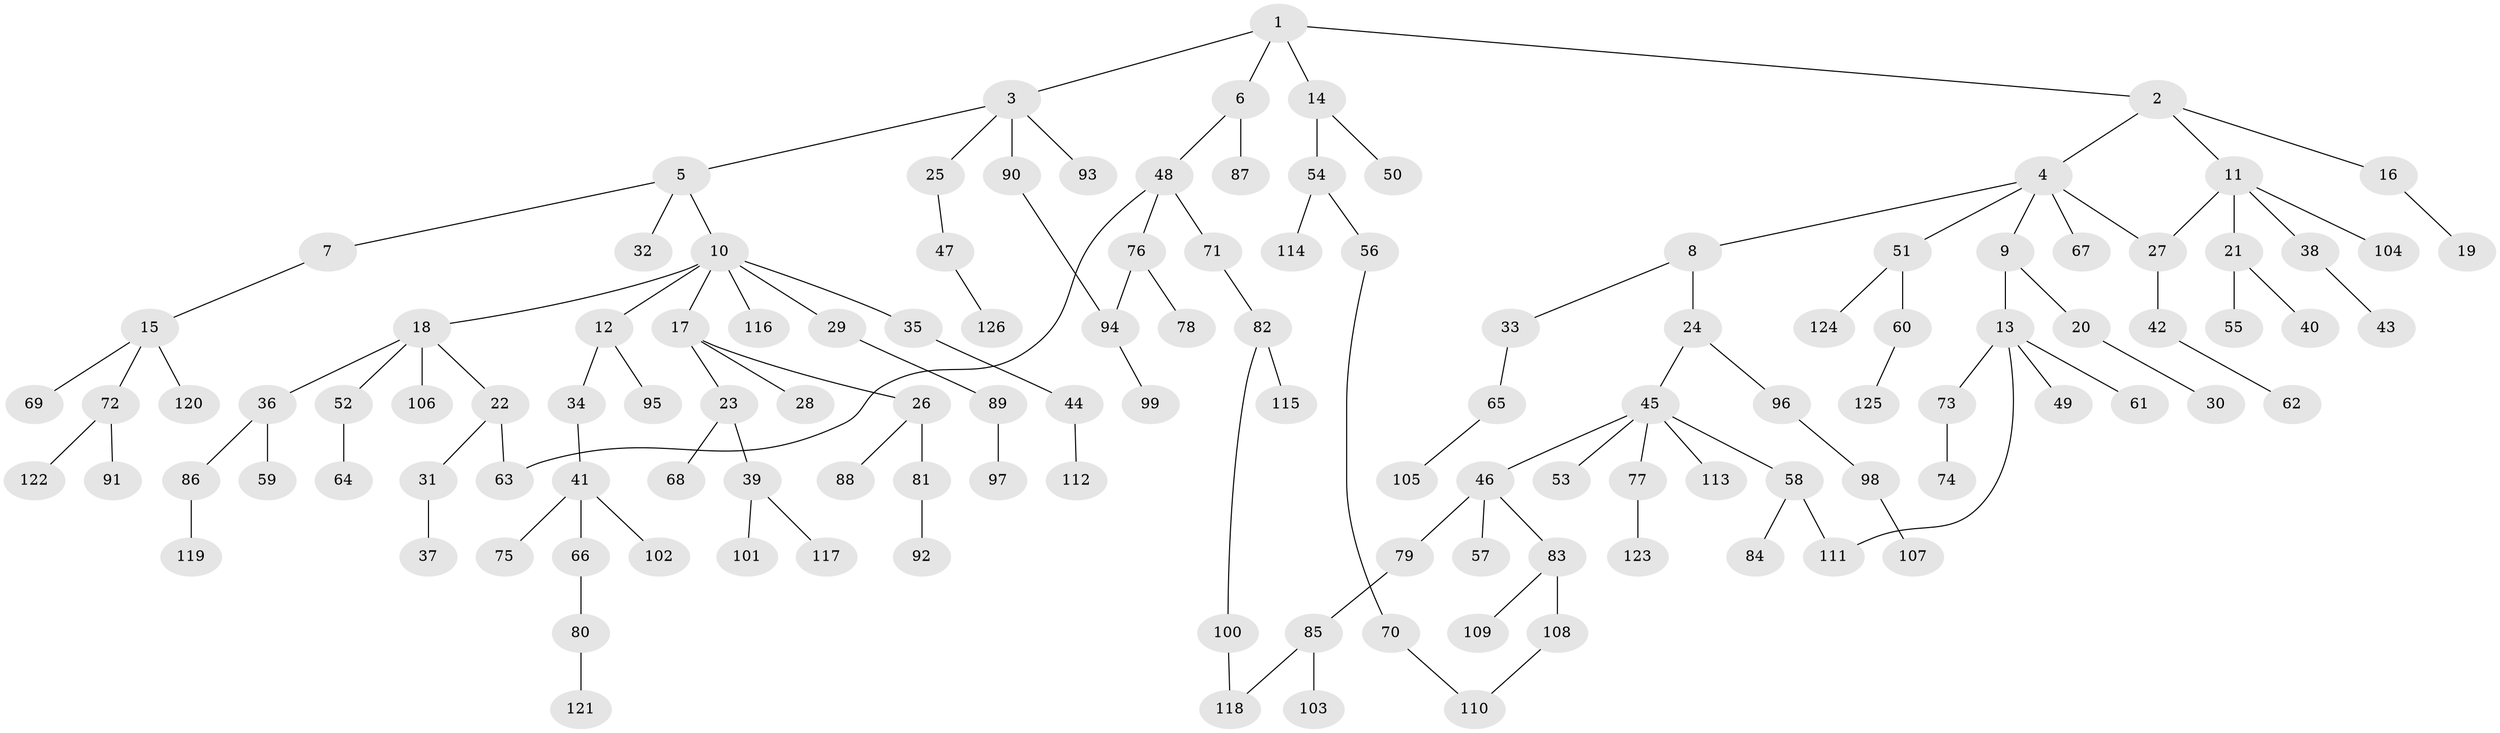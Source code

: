 // coarse degree distribution, {6: 0.031746031746031744, 1: 0.3333333333333333, 3: 0.19047619047619047, 2: 0.36507936507936506, 4: 0.06349206349206349, 5: 0.015873015873015872}
// Generated by graph-tools (version 1.1) at 2025/36/03/04/25 23:36:08]
// undirected, 126 vertices, 131 edges
graph export_dot {
  node [color=gray90,style=filled];
  1;
  2;
  3;
  4;
  5;
  6;
  7;
  8;
  9;
  10;
  11;
  12;
  13;
  14;
  15;
  16;
  17;
  18;
  19;
  20;
  21;
  22;
  23;
  24;
  25;
  26;
  27;
  28;
  29;
  30;
  31;
  32;
  33;
  34;
  35;
  36;
  37;
  38;
  39;
  40;
  41;
  42;
  43;
  44;
  45;
  46;
  47;
  48;
  49;
  50;
  51;
  52;
  53;
  54;
  55;
  56;
  57;
  58;
  59;
  60;
  61;
  62;
  63;
  64;
  65;
  66;
  67;
  68;
  69;
  70;
  71;
  72;
  73;
  74;
  75;
  76;
  77;
  78;
  79;
  80;
  81;
  82;
  83;
  84;
  85;
  86;
  87;
  88;
  89;
  90;
  91;
  92;
  93;
  94;
  95;
  96;
  97;
  98;
  99;
  100;
  101;
  102;
  103;
  104;
  105;
  106;
  107;
  108;
  109;
  110;
  111;
  112;
  113;
  114;
  115;
  116;
  117;
  118;
  119;
  120;
  121;
  122;
  123;
  124;
  125;
  126;
  1 -- 2;
  1 -- 3;
  1 -- 6;
  1 -- 14;
  2 -- 4;
  2 -- 11;
  2 -- 16;
  3 -- 5;
  3 -- 25;
  3 -- 90;
  3 -- 93;
  4 -- 8;
  4 -- 9;
  4 -- 27;
  4 -- 51;
  4 -- 67;
  5 -- 7;
  5 -- 10;
  5 -- 32;
  6 -- 48;
  6 -- 87;
  7 -- 15;
  8 -- 24;
  8 -- 33;
  9 -- 13;
  9 -- 20;
  10 -- 12;
  10 -- 17;
  10 -- 18;
  10 -- 29;
  10 -- 35;
  10 -- 116;
  11 -- 21;
  11 -- 38;
  11 -- 104;
  11 -- 27;
  12 -- 34;
  12 -- 95;
  13 -- 49;
  13 -- 61;
  13 -- 73;
  13 -- 111;
  14 -- 50;
  14 -- 54;
  15 -- 69;
  15 -- 72;
  15 -- 120;
  16 -- 19;
  17 -- 23;
  17 -- 26;
  17 -- 28;
  18 -- 22;
  18 -- 36;
  18 -- 52;
  18 -- 106;
  20 -- 30;
  21 -- 40;
  21 -- 55;
  22 -- 31;
  22 -- 63;
  23 -- 39;
  23 -- 68;
  24 -- 45;
  24 -- 96;
  25 -- 47;
  26 -- 81;
  26 -- 88;
  27 -- 42;
  29 -- 89;
  31 -- 37;
  33 -- 65;
  34 -- 41;
  35 -- 44;
  36 -- 59;
  36 -- 86;
  38 -- 43;
  39 -- 101;
  39 -- 117;
  41 -- 66;
  41 -- 75;
  41 -- 102;
  42 -- 62;
  44 -- 112;
  45 -- 46;
  45 -- 53;
  45 -- 58;
  45 -- 77;
  45 -- 113;
  46 -- 57;
  46 -- 79;
  46 -- 83;
  47 -- 126;
  48 -- 71;
  48 -- 76;
  48 -- 63;
  51 -- 60;
  51 -- 124;
  52 -- 64;
  54 -- 56;
  54 -- 114;
  56 -- 70;
  58 -- 84;
  58 -- 111;
  60 -- 125;
  65 -- 105;
  66 -- 80;
  70 -- 110;
  71 -- 82;
  72 -- 91;
  72 -- 122;
  73 -- 74;
  76 -- 78;
  76 -- 94;
  77 -- 123;
  79 -- 85;
  80 -- 121;
  81 -- 92;
  82 -- 100;
  82 -- 115;
  83 -- 108;
  83 -- 109;
  85 -- 103;
  85 -- 118;
  86 -- 119;
  89 -- 97;
  90 -- 94;
  94 -- 99;
  96 -- 98;
  98 -- 107;
  100 -- 118;
  108 -- 110;
}
